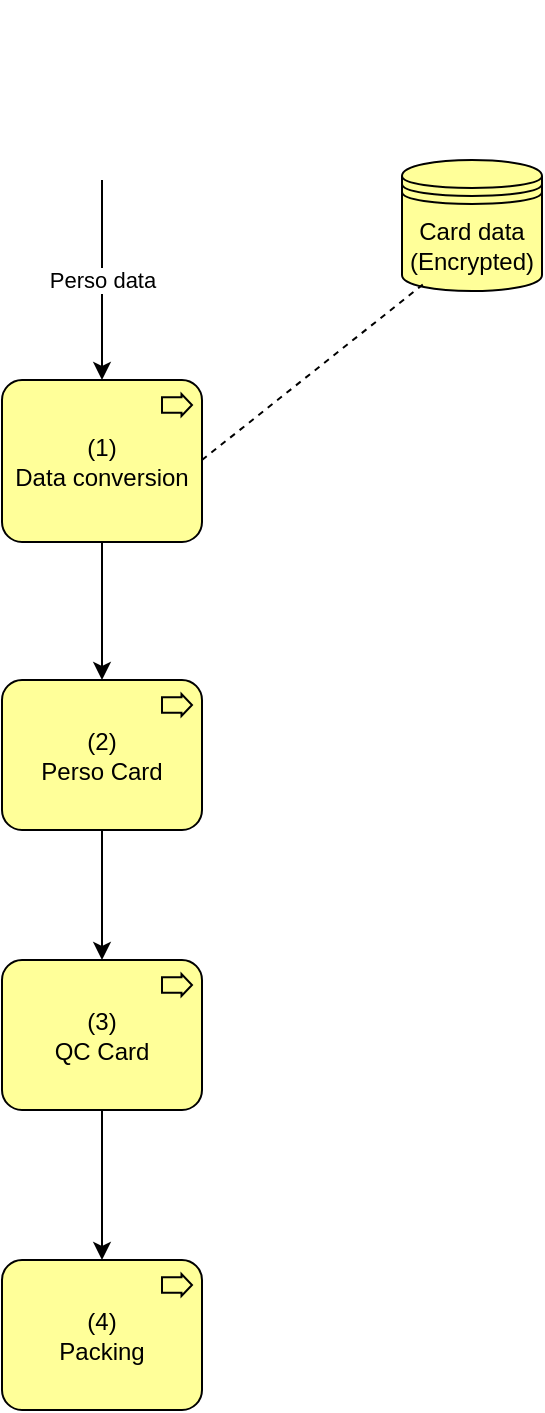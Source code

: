 <mxfile version="20.5.3" type="github" pages="2">
  <diagram id="wc-A6Sfrnum5uIk4BeKL" name="overview">
    <mxGraphModel dx="1278" dy="1725" grid="1" gridSize="10" guides="1" tooltips="1" connect="1" arrows="1" fold="1" page="1" pageScale="1" pageWidth="827" pageHeight="1169" math="0" shadow="0">
      <root>
        <mxCell id="0" />
        <mxCell id="1" parent="0" />
        <mxCell id="qd-2hAMW60egTf8o3CjC-6" value="Perso data" style="edgeStyle=orthogonalEdgeStyle;rounded=0;orthogonalLoop=1;jettySize=auto;html=1;entryX=0.5;entryY=0;entryDx=0;entryDy=0;entryPerimeter=0;" parent="1" source="qd-2hAMW60egTf8o3CjC-3" target="qd-2hAMW60egTf8o3CjC-5" edge="1">
          <mxGeometry relative="1" as="geometry" />
        </mxCell>
        <mxCell id="qd-2hAMW60egTf8o3CjC-3" value="" style="shape=image;html=1;verticalAlign=top;verticalLabelPosition=bottom;labelBackgroundColor=#ffffff;imageAspect=0;aspect=fixed;image=https://cdn2.iconfinder.com/data/icons/whcompare-servers-web-hosting/50/sftp-128.png" parent="1" vertex="1">
          <mxGeometry x="375" y="-90" width="90" height="90" as="geometry" />
        </mxCell>
        <mxCell id="JCJjWsSxRu2y4EvC1zMR-1" style="edgeStyle=orthogonalEdgeStyle;rounded=0;orthogonalLoop=1;jettySize=auto;html=1;entryX=0.5;entryY=0;entryDx=0;entryDy=0;entryPerimeter=0;" edge="1" parent="1" source="qd-2hAMW60egTf8o3CjC-5" target="qd-2hAMW60egTf8o3CjC-8">
          <mxGeometry relative="1" as="geometry" />
        </mxCell>
        <mxCell id="qd-2hAMW60egTf8o3CjC-5" value="&lt;div&gt;(1)&lt;/div&gt;&lt;div&gt;Data conversion&lt;/div&gt;" style="html=1;outlineConnect=0;whiteSpace=wrap;fillColor=#ffff99;shape=mxgraph.archimate.business;busType=process" parent="1" vertex="1">
          <mxGeometry x="370" y="100" width="100" height="81" as="geometry" />
        </mxCell>
        <mxCell id="JCJjWsSxRu2y4EvC1zMR-2" style="edgeStyle=orthogonalEdgeStyle;rounded=0;orthogonalLoop=1;jettySize=auto;html=1;" edge="1" parent="1" source="qd-2hAMW60egTf8o3CjC-8" target="qd-2hAMW60egTf8o3CjC-9">
          <mxGeometry relative="1" as="geometry" />
        </mxCell>
        <mxCell id="qd-2hAMW60egTf8o3CjC-8" value="&lt;div&gt;(2)&lt;/div&gt;&lt;div&gt;Perso Card&lt;/div&gt;" style="html=1;outlineConnect=0;whiteSpace=wrap;fillColor=#ffff99;shape=mxgraph.archimate.business;busType=process" parent="1" vertex="1">
          <mxGeometry x="370" y="250" width="100" height="75" as="geometry" />
        </mxCell>
        <mxCell id="JCJjWsSxRu2y4EvC1zMR-3" style="edgeStyle=orthogonalEdgeStyle;rounded=0;orthogonalLoop=1;jettySize=auto;html=1;exitX=0.5;exitY=1;exitDx=0;exitDy=0;exitPerimeter=0;entryX=0.5;entryY=0;entryDx=0;entryDy=0;entryPerimeter=0;" edge="1" parent="1" source="qd-2hAMW60egTf8o3CjC-9" target="qd-2hAMW60egTf8o3CjC-10">
          <mxGeometry relative="1" as="geometry" />
        </mxCell>
        <mxCell id="qd-2hAMW60egTf8o3CjC-9" value="&lt;div&gt;(3)&lt;/div&gt;&lt;div&gt;QC Card&lt;/div&gt;" style="html=1;outlineConnect=0;whiteSpace=wrap;fillColor=#ffff99;shape=mxgraph.archimate.business;busType=process" parent="1" vertex="1">
          <mxGeometry x="370" y="390" width="100" height="75" as="geometry" />
        </mxCell>
        <mxCell id="qd-2hAMW60egTf8o3CjC-10" value="&lt;div&gt;(4)&lt;/div&gt;&lt;div&gt;Packing&lt;/div&gt;" style="html=1;outlineConnect=0;whiteSpace=wrap;fillColor=#ffff99;shape=mxgraph.archimate.business;busType=process" parent="1" vertex="1">
          <mxGeometry x="370" y="540" width="100" height="75" as="geometry" />
        </mxCell>
        <mxCell id="qd-2hAMW60egTf8o3CjC-11" value="&lt;div&gt;Card data&lt;/div&gt;&lt;div&gt;(Encrypted)&lt;br&gt;&lt;/div&gt;" style="shape=datastore;whiteSpace=wrap;html=1;fillColor=#FFFF99;" parent="1" vertex="1">
          <mxGeometry x="570" y="-10" width="70" height="65.5" as="geometry" />
        </mxCell>
        <mxCell id="JCJjWsSxRu2y4EvC1zMR-4" value="" style="endArrow=none;dashed=1;html=1;rounded=0;entryX=0.15;entryY=0.95;entryDx=0;entryDy=0;entryPerimeter=0;" edge="1" parent="1" target="qd-2hAMW60egTf8o3CjC-11">
          <mxGeometry width="50" height="50" relative="1" as="geometry">
            <mxPoint x="470" y="140" as="sourcePoint" />
            <mxPoint x="520" y="90" as="targetPoint" />
          </mxGeometry>
        </mxCell>
      </root>
    </mxGraphModel>
  </diagram>
  <diagram id="HWktCbLqP6AlBNjgRNtP" name="perso card">
    <mxGraphModel dx="1278" dy="556" grid="1" gridSize="10" guides="1" tooltips="1" connect="1" arrows="1" fold="1" page="1" pageScale="1" pageWidth="827" pageHeight="1169" math="0" shadow="0">
      <root>
        <mxCell id="0" />
        <mxCell id="1" parent="0" />
        <mxCell id="HUudSGpkjhP0huCypvi8-2" value="HSM Server" style="aspect=fixed;html=1;points=[];align=center;image;fontSize=12;image=img/lib/azure2/other/Dedicated_HSM.svg;" vertex="1" parent="1">
          <mxGeometry x="510" y="170" width="68" height="62" as="geometry" />
        </mxCell>
      </root>
    </mxGraphModel>
  </diagram>
</mxfile>
